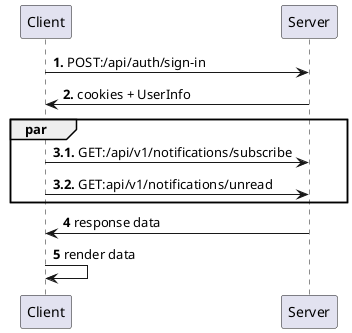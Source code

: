 @startuml
'https://plantuml.com/sequence-diagram

Client -> Server : <b>1.</b> POST:/api/auth/sign-in
Server -> Client : <b>2.</b> cookies + UserInfo

par
Client -> Server : <b>3.1.</b> GET:/api/v1/notifications/subscribe
Client -> Server : <b>3.2.</b> GET:api/v1/notifications/unread
end

Server -> Client : <b>4</b> response data
Client -> Client : <b>5</b> render data
@enduml